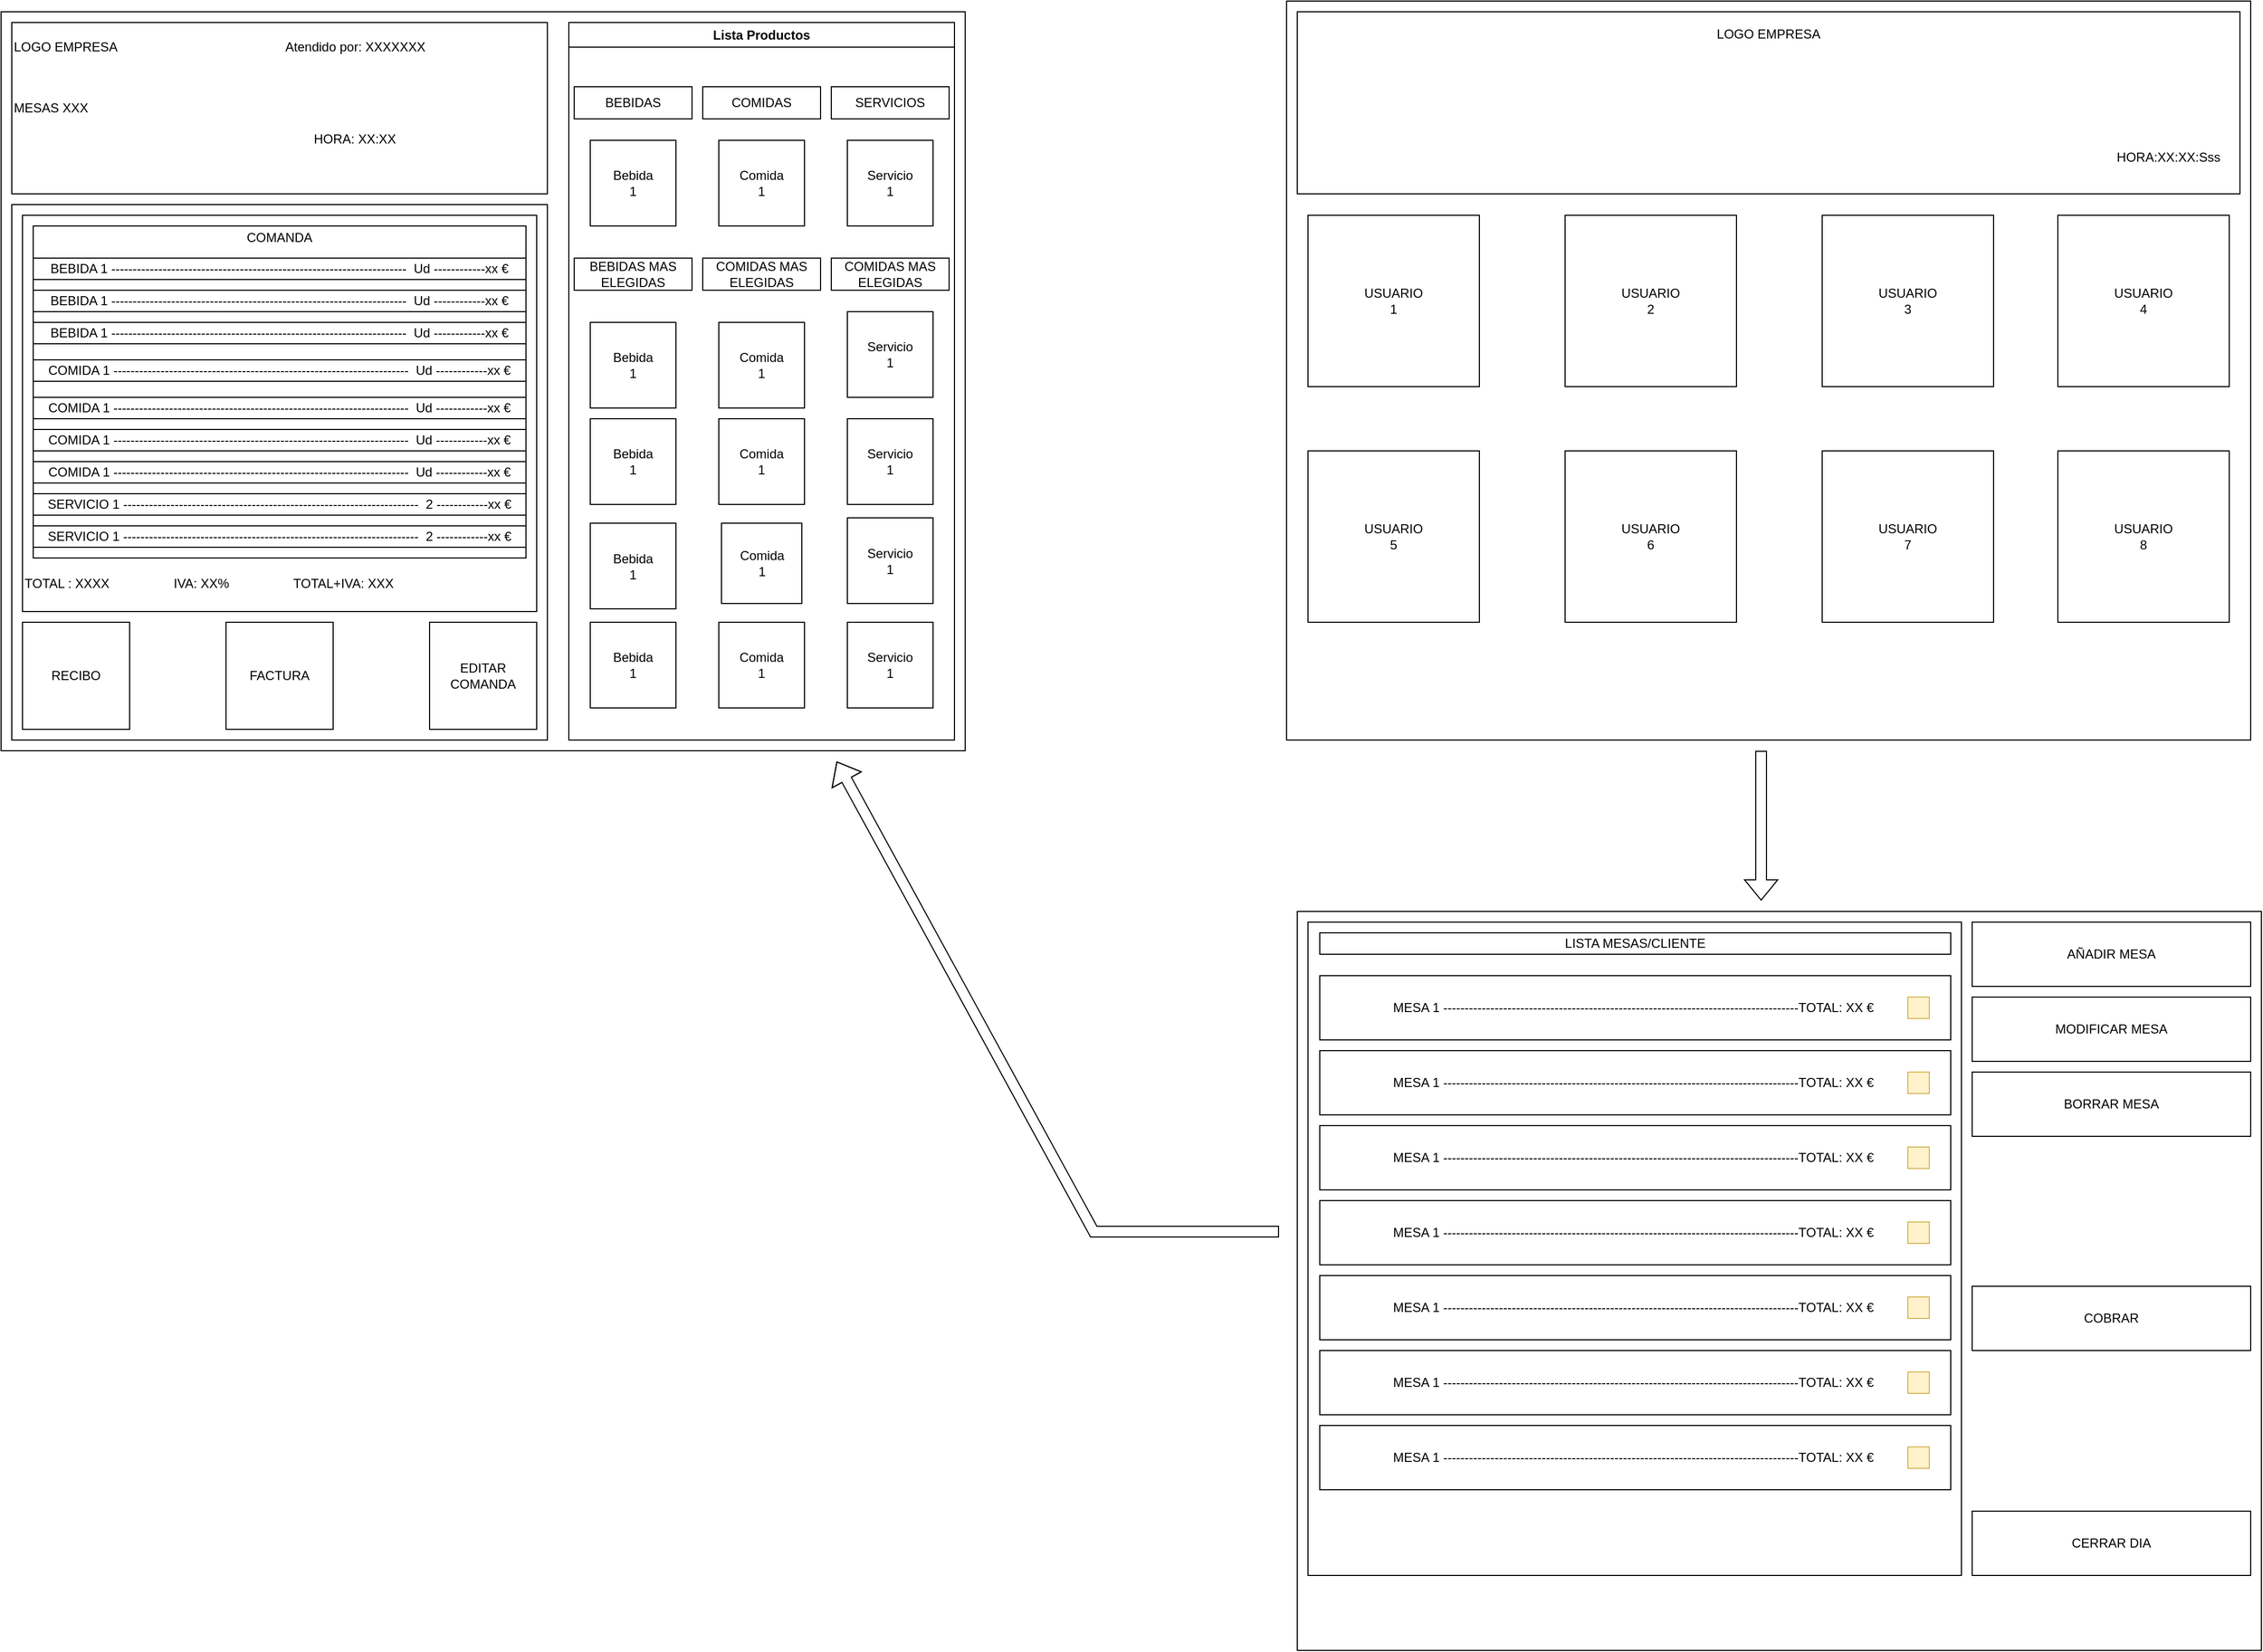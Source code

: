 <mxfile version="25.0.0">
  <diagram name="Página-1" id="6tgcw6o7fmHUCa92gxW-">
    <mxGraphModel dx="2868" dy="1492" grid="1" gridSize="10" guides="1" tooltips="1" connect="1" arrows="1" fold="1" page="1" pageScale="1" pageWidth="827" pageHeight="1169" math="0" shadow="0">
      <root>
        <mxCell id="0" />
        <mxCell id="1" parent="0" />
        <mxCell id="gXYHgQvByhNv6nCS-I8w-2" value="" style="rounded=0;whiteSpace=wrap;html=1;" vertex="1" parent="1">
          <mxGeometry x="10" y="30" width="900" height="690" as="geometry" />
        </mxCell>
        <mxCell id="gXYHgQvByhNv6nCS-I8w-7" value="" style="whiteSpace=wrap;html=1;aspect=fixed;" vertex="1" parent="1">
          <mxGeometry x="20" y="210" width="500" height="500" as="geometry" />
        </mxCell>
        <mxCell id="gXYHgQvByhNv6nCS-I8w-47" value="&lt;div&gt;&lt;br&gt;&lt;/div&gt;&lt;div&gt;&lt;br&gt;&lt;/div&gt;&lt;div&gt;&lt;br&gt;&lt;/div&gt;&lt;div&gt;&lt;br&gt;&lt;/div&gt;&lt;div&gt;&lt;br&gt;&lt;/div&gt;&lt;div&gt;&lt;br&gt;&lt;/div&gt;&lt;div&gt;&lt;br&gt;&lt;/div&gt;&lt;div&gt;&lt;br&gt;&lt;/div&gt;&lt;div&gt;&lt;br&gt;&lt;/div&gt;&lt;div&gt;&lt;br&gt;&lt;/div&gt;&lt;div&gt;&lt;br&gt;&lt;/div&gt;&lt;div&gt;&lt;br&gt;&lt;/div&gt;&lt;div&gt;&lt;br&gt;&lt;/div&gt;&lt;div&gt;&lt;br&gt;&lt;/div&gt;&lt;div&gt;&lt;br&gt;&lt;/div&gt;&lt;div&gt;&lt;br&gt;&lt;/div&gt;&lt;div&gt;&lt;br&gt;&lt;/div&gt;&lt;div&gt;&lt;br&gt;&lt;/div&gt;&lt;div&gt;&lt;br&gt;&lt;/div&gt;&lt;div&gt;&lt;br&gt;&lt;/div&gt;&lt;div&gt;&lt;br&gt;&lt;/div&gt;&lt;div&gt;&lt;br&gt;&lt;/div&gt;TOTAL : XXXX&amp;nbsp; &amp;nbsp; &amp;nbsp; &amp;nbsp; &amp;nbsp; &amp;nbsp; &amp;nbsp; &amp;nbsp; &amp;nbsp; IVA: XX%&amp;nbsp; &amp;nbsp; &amp;nbsp; &amp;nbsp; &amp;nbsp; &amp;nbsp; &amp;nbsp; &amp;nbsp; &amp;nbsp; TOTAL+IVA: XXX&amp;nbsp; &amp;nbsp; &amp;nbsp; &amp;nbsp; &amp;nbsp; &amp;nbsp; &amp;nbsp;&amp;nbsp;" style="rounded=0;whiteSpace=wrap;html=1;align=left;" vertex="1" parent="1">
          <mxGeometry x="30" y="220" width="480" height="370" as="geometry" />
        </mxCell>
        <mxCell id="gXYHgQvByhNv6nCS-I8w-17" value="FACTURA" style="whiteSpace=wrap;html=1;aspect=fixed;" vertex="1" parent="1">
          <mxGeometry x="220" y="600" width="100" height="100" as="geometry" />
        </mxCell>
        <mxCell id="gXYHgQvByhNv6nCS-I8w-18" value="RECIBO" style="whiteSpace=wrap;html=1;aspect=fixed;" vertex="1" parent="1">
          <mxGeometry x="30" y="600" width="100" height="100" as="geometry" />
        </mxCell>
        <mxCell id="gXYHgQvByhNv6nCS-I8w-19" value="EDITAR COMANDA" style="whiteSpace=wrap;html=1;aspect=fixed;" vertex="1" parent="1">
          <mxGeometry x="410" y="600" width="100" height="100" as="geometry" />
        </mxCell>
        <mxCell id="gXYHgQvByhNv6nCS-I8w-26" style="edgeStyle=orthogonalEdgeStyle;rounded=0;orthogonalLoop=1;jettySize=auto;html=1;exitX=0.5;exitY=1;exitDx=0;exitDy=0;" edge="1" parent="1" source="gXYHgQvByhNv6nCS-I8w-7" target="gXYHgQvByhNv6nCS-I8w-7">
          <mxGeometry relative="1" as="geometry" />
        </mxCell>
        <mxCell id="gXYHgQvByhNv6nCS-I8w-27" value="Lista Productos" style="swimlane;whiteSpace=wrap;html=1;" vertex="1" parent="1">
          <mxGeometry x="540" y="40" width="360" height="670" as="geometry" />
        </mxCell>
        <mxCell id="gXYHgQvByhNv6nCS-I8w-30" value="Bebida&lt;div&gt;1&lt;/div&gt;" style="whiteSpace=wrap;html=1;aspect=fixed;" vertex="1" parent="gXYHgQvByhNv6nCS-I8w-27">
          <mxGeometry x="20" y="467.5" width="80" height="80" as="geometry" />
        </mxCell>
        <mxCell id="gXYHgQvByhNv6nCS-I8w-29" value="Bebida&lt;div&gt;1&lt;/div&gt;" style="whiteSpace=wrap;html=1;aspect=fixed;" vertex="1" parent="gXYHgQvByhNv6nCS-I8w-27">
          <mxGeometry x="20" y="280" width="80" height="80" as="geometry" />
        </mxCell>
        <mxCell id="gXYHgQvByhNv6nCS-I8w-36" value="Comida&lt;div&gt;1&lt;/div&gt;" style="whiteSpace=wrap;html=1;aspect=fixed;" vertex="1" parent="gXYHgQvByhNv6nCS-I8w-27">
          <mxGeometry x="142.5" y="467.5" width="75" height="75" as="geometry" />
        </mxCell>
        <mxCell id="gXYHgQvByhNv6nCS-I8w-40" value="Servicio&lt;div&gt;1&lt;/div&gt;" style="whiteSpace=wrap;html=1;aspect=fixed;" vertex="1" parent="gXYHgQvByhNv6nCS-I8w-27">
          <mxGeometry x="260" y="270" width="80" height="80" as="geometry" />
        </mxCell>
        <mxCell id="gXYHgQvByhNv6nCS-I8w-39" value="Servicio&lt;div&gt;1&lt;/div&gt;" style="whiteSpace=wrap;html=1;aspect=fixed;" vertex="1" parent="gXYHgQvByhNv6nCS-I8w-27">
          <mxGeometry x="260" y="462.5" width="80" height="80" as="geometry" />
        </mxCell>
        <mxCell id="gXYHgQvByhNv6nCS-I8w-35" value="Bebida&lt;div&gt;1&lt;/div&gt;" style="whiteSpace=wrap;html=1;aspect=fixed;" vertex="1" parent="gXYHgQvByhNv6nCS-I8w-27">
          <mxGeometry x="20" y="110" width="80" height="80" as="geometry" />
        </mxCell>
        <mxCell id="gXYHgQvByhNv6nCS-I8w-37" value="Comida&lt;div&gt;1&lt;/div&gt;" style="whiteSpace=wrap;html=1;aspect=fixed;" vertex="1" parent="gXYHgQvByhNv6nCS-I8w-27">
          <mxGeometry x="140" y="370" width="80" height="80" as="geometry" />
        </mxCell>
        <mxCell id="gXYHgQvByhNv6nCS-I8w-34" value="Comida&lt;div&gt;1&lt;/div&gt;" style="whiteSpace=wrap;html=1;aspect=fixed;" vertex="1" parent="gXYHgQvByhNv6nCS-I8w-27">
          <mxGeometry x="140" y="110" width="80" height="80" as="geometry" />
        </mxCell>
        <mxCell id="gXYHgQvByhNv6nCS-I8w-38" value="Servicio&lt;div&gt;1&lt;/div&gt;" style="whiteSpace=wrap;html=1;aspect=fixed;" vertex="1" parent="gXYHgQvByhNv6nCS-I8w-27">
          <mxGeometry x="260" y="110" width="80" height="80" as="geometry" />
        </mxCell>
        <mxCell id="gXYHgQvByhNv6nCS-I8w-94" value="COMIDAS" style="rounded=0;whiteSpace=wrap;html=1;" vertex="1" parent="gXYHgQvByhNv6nCS-I8w-27">
          <mxGeometry x="125" y="60" width="110" height="30" as="geometry" />
        </mxCell>
        <mxCell id="gXYHgQvByhNv6nCS-I8w-95" value="SERVICIOS" style="rounded=0;whiteSpace=wrap;html=1;" vertex="1" parent="gXYHgQvByhNv6nCS-I8w-27">
          <mxGeometry x="245" y="60" width="110" height="30" as="geometry" />
        </mxCell>
        <mxCell id="gXYHgQvByhNv6nCS-I8w-96" value="COMIDAS MAS ELEGIDAS" style="rounded=0;whiteSpace=wrap;html=1;" vertex="1" parent="gXYHgQvByhNv6nCS-I8w-27">
          <mxGeometry x="125" y="220" width="110" height="30" as="geometry" />
        </mxCell>
        <mxCell id="gXYHgQvByhNv6nCS-I8w-97" value="COMIDAS MAS ELEGIDAS" style="rounded=0;whiteSpace=wrap;html=1;" vertex="1" parent="gXYHgQvByhNv6nCS-I8w-27">
          <mxGeometry x="245" y="220" width="110" height="30" as="geometry" />
        </mxCell>
        <mxCell id="gXYHgQvByhNv6nCS-I8w-98" value="BEBIDAS MAS ELEGIDAS" style="rounded=0;whiteSpace=wrap;html=1;" vertex="1" parent="gXYHgQvByhNv6nCS-I8w-27">
          <mxGeometry x="5" y="220" width="110" height="30" as="geometry" />
        </mxCell>
        <mxCell id="gXYHgQvByhNv6nCS-I8w-105" value="Bebida&lt;div&gt;1&lt;/div&gt;" style="whiteSpace=wrap;html=1;aspect=fixed;" vertex="1" parent="gXYHgQvByhNv6nCS-I8w-27">
          <mxGeometry x="20" y="370" width="80" height="80" as="geometry" />
        </mxCell>
        <mxCell id="gXYHgQvByhNv6nCS-I8w-106" value="Comida&lt;div&gt;1&lt;/div&gt;" style="whiteSpace=wrap;html=1;aspect=fixed;" vertex="1" parent="gXYHgQvByhNv6nCS-I8w-27">
          <mxGeometry x="140" y="280" width="80" height="80" as="geometry" />
        </mxCell>
        <mxCell id="gXYHgQvByhNv6nCS-I8w-107" value="Servicio&lt;div&gt;1&lt;/div&gt;" style="whiteSpace=wrap;html=1;aspect=fixed;" vertex="1" parent="gXYHgQvByhNv6nCS-I8w-27">
          <mxGeometry x="260" y="370" width="80" height="80" as="geometry" />
        </mxCell>
        <mxCell id="gXYHgQvByhNv6nCS-I8w-93" value="BEBIDAS" style="rounded=0;whiteSpace=wrap;html=1;" vertex="1" parent="gXYHgQvByhNv6nCS-I8w-27">
          <mxGeometry x="5" y="60" width="110" height="30" as="geometry" />
        </mxCell>
        <mxCell id="gXYHgQvByhNv6nCS-I8w-31" value="Bebida&lt;div&gt;1&lt;/div&gt;" style="whiteSpace=wrap;html=1;aspect=fixed;" vertex="1" parent="1">
          <mxGeometry x="560" y="600" width="80" height="80" as="geometry" />
        </mxCell>
        <mxCell id="gXYHgQvByhNv6nCS-I8w-32" value="Servicio&lt;div&gt;1&lt;/div&gt;" style="whiteSpace=wrap;html=1;aspect=fixed;" vertex="1" parent="1">
          <mxGeometry x="800" y="600" width="80" height="80" as="geometry" />
        </mxCell>
        <mxCell id="gXYHgQvByhNv6nCS-I8w-42" value="Comida&lt;div&gt;1&lt;/div&gt;" style="whiteSpace=wrap;html=1;aspect=fixed;" vertex="1" parent="1">
          <mxGeometry x="680" y="600" width="80" height="80" as="geometry" />
        </mxCell>
        <mxCell id="gXYHgQvByhNv6nCS-I8w-49" value="LOGO EMPRESA&amp;nbsp; &amp;nbsp; &amp;nbsp; &amp;nbsp; &amp;nbsp; &amp;nbsp; &amp;nbsp; &amp;nbsp; &amp;nbsp; &amp;nbsp; &amp;nbsp; &amp;nbsp; &amp;nbsp; &amp;nbsp; &amp;nbsp; &amp;nbsp; &amp;nbsp; &amp;nbsp; &amp;nbsp; &amp;nbsp; &amp;nbsp; &amp;nbsp; &amp;nbsp; &amp;nbsp;Atendido por: XXXXXXX&lt;div&gt;&lt;br&gt;&lt;/div&gt;&lt;div&gt;&lt;br&gt;&lt;/div&gt;&lt;div&gt;&lt;br&gt;&lt;/div&gt;&lt;div&gt;MESAS XXX&lt;/div&gt;&lt;div&gt;&lt;br&gt;&lt;/div&gt;&lt;blockquote style=&quot;margin: 0 0 0 40px; border: none; padding: 0px;&quot;&gt;&lt;blockquote style=&quot;margin: 0 0 0 40px; border: none; padding: 0px;&quot;&gt;&lt;blockquote style=&quot;margin: 0 0 0 40px; border: none; padding: 0px;&quot;&gt;&lt;blockquote style=&quot;margin: 0 0 0 40px; border: none; padding: 0px;&quot;&gt;&lt;blockquote style=&quot;margin: 0 0 0 40px; border: none; padding: 0px;&quot;&gt;&lt;blockquote style=&quot;margin: 0 0 0 40px; border: none; padding: 0px;&quot;&gt;&lt;blockquote style=&quot;margin: 0 0 0 40px; border: none; padding: 0px;&quot;&gt;&lt;div&gt;HORA: XX:XX&lt;/div&gt;&lt;/blockquote&gt;&lt;/blockquote&gt;&lt;/blockquote&gt;&lt;/blockquote&gt;&lt;/blockquote&gt;&lt;/blockquote&gt;&lt;/blockquote&gt;&lt;div&gt;&lt;br&gt;&lt;/div&gt;&lt;div&gt;&lt;br&gt;&lt;/div&gt;" style="rounded=0;whiteSpace=wrap;html=1;align=left;" vertex="1" parent="1">
          <mxGeometry x="20" y="40" width="500" height="160" as="geometry" />
        </mxCell>
        <mxCell id="gXYHgQvByhNv6nCS-I8w-50" value="" style="rounded=0;whiteSpace=wrap;html=1;" vertex="1" parent="1">
          <mxGeometry x="1210" y="20" width="900" height="690" as="geometry" />
        </mxCell>
        <mxCell id="gXYHgQvByhNv6nCS-I8w-51" value="LOGO EMPRESA&lt;div&gt;&lt;br&gt;&lt;/div&gt;&lt;div&gt;&lt;br&gt;&lt;/div&gt;&lt;div&gt;&lt;br&gt;&lt;/div&gt;&lt;div&gt;&lt;br&gt;&lt;/div&gt;&lt;div&gt;&lt;br&gt;&lt;/div&gt;&lt;div style=&quot;text-align: left;&quot;&gt;&lt;br&gt;&lt;/div&gt;&lt;div&gt;&lt;br&gt;&lt;/div&gt;&lt;div&gt;&lt;span style=&quot;white-space: pre;&quot;&gt;&#x9;&lt;/span&gt;&lt;span style=&quot;white-space: pre;&quot;&gt;&#x9;&lt;/span&gt;&lt;span style=&quot;white-space: pre;&quot;&gt;&#x9;&lt;/span&gt;&lt;span style=&quot;white-space: pre;&quot;&gt;&#x9;&lt;/span&gt;&lt;span style=&quot;white-space: pre;&quot;&gt;&#x9;&lt;/span&gt;&lt;span style=&quot;white-space: pre;&quot;&gt;&#x9;&lt;/span&gt;&lt;span style=&quot;white-space: pre;&quot;&gt;&#x9;&lt;/span&gt;&lt;span style=&quot;white-space: pre;&quot;&gt;&#x9;&lt;/span&gt;&lt;span style=&quot;white-space: pre;&quot;&gt;&#x9;&lt;/span&gt;&lt;span style=&quot;white-space: pre;&quot;&gt;&#x9;&lt;/span&gt;&lt;span style=&quot;white-space: pre;&quot;&gt;&#x9;&lt;/span&gt;&lt;span style=&quot;white-space: pre;&quot;&gt;&#x9;&lt;/span&gt;&lt;span style=&quot;white-space: pre;&quot;&gt;&#x9;&lt;/span&gt;&lt;span style=&quot;white-space: pre;&quot;&gt;&#x9;&lt;/span&gt;&lt;span style=&quot;white-space: pre;&quot;&gt;&#x9;&lt;/span&gt;&lt;span style=&quot;white-space: pre;&quot;&gt;&#x9;&lt;/span&gt;&lt;span style=&quot;white-space: pre;&quot;&gt;&#x9;&lt;/span&gt;&lt;span style=&quot;white-space: pre;&quot;&gt;&#x9;&lt;/span&gt;&lt;span style=&quot;white-space: pre;&quot;&gt;&#x9;&lt;/span&gt;&lt;span style=&quot;white-space: pre;&quot;&gt;&#x9;&lt;/span&gt;&lt;span style=&quot;white-space: pre;&quot;&gt;&#x9;&lt;/span&gt;&lt;span style=&quot;white-space: pre;&quot;&gt;&#x9;&lt;/span&gt;&lt;span style=&quot;white-space: pre;&quot;&gt;&#x9;&lt;/span&gt;&lt;span style=&quot;white-space: pre;&quot;&gt;&#x9;&lt;/span&gt;&lt;span style=&quot;white-space: pre;&quot;&gt;&#x9;&lt;/span&gt;&lt;span style=&quot;white-space: pre;&quot;&gt;&#x9;&lt;/span&gt;&lt;span style=&quot;white-space: pre;&quot;&gt;&#x9;&lt;/span&gt;&lt;span style=&quot;white-space: pre;&quot;&gt;&#x9;&lt;/span&gt;HORA:XX:XX:Sss&lt;/div&gt;&lt;div style=&quot;padding-top: 0px; padding-right: 0px; padding-left: 0px;&quot;&gt;&lt;br&gt;&lt;/div&gt;" style="rounded=0;whiteSpace=wrap;html=1;" vertex="1" parent="1">
          <mxGeometry x="1220" y="30" width="880" height="170" as="geometry" />
        </mxCell>
        <mxCell id="gXYHgQvByhNv6nCS-I8w-52" value="USUARIO&lt;div&gt;1&lt;/div&gt;" style="whiteSpace=wrap;html=1;aspect=fixed;" vertex="1" parent="1">
          <mxGeometry x="1230" y="220" width="160" height="160" as="geometry" />
        </mxCell>
        <mxCell id="gXYHgQvByhNv6nCS-I8w-53" value="USUARIO&lt;div&gt;2&lt;/div&gt;" style="whiteSpace=wrap;html=1;aspect=fixed;" vertex="1" parent="1">
          <mxGeometry x="1470" y="220" width="160" height="160" as="geometry" />
        </mxCell>
        <mxCell id="gXYHgQvByhNv6nCS-I8w-54" value="USUARIO&lt;div&gt;3&lt;/div&gt;" style="whiteSpace=wrap;html=1;aspect=fixed;" vertex="1" parent="1">
          <mxGeometry x="1710" y="220" width="160" height="160" as="geometry" />
        </mxCell>
        <mxCell id="gXYHgQvByhNv6nCS-I8w-55" value="USUARIO&lt;div&gt;4&lt;/div&gt;" style="whiteSpace=wrap;html=1;aspect=fixed;" vertex="1" parent="1">
          <mxGeometry x="1930" y="220" width="160" height="160" as="geometry" />
        </mxCell>
        <mxCell id="gXYHgQvByhNv6nCS-I8w-56" value="USUARIO&lt;div&gt;5&lt;/div&gt;" style="whiteSpace=wrap;html=1;aspect=fixed;" vertex="1" parent="1">
          <mxGeometry x="1230" y="440" width="160" height="160" as="geometry" />
        </mxCell>
        <mxCell id="gXYHgQvByhNv6nCS-I8w-57" value="USUARIO&lt;div&gt;6&lt;/div&gt;" style="whiteSpace=wrap;html=1;aspect=fixed;" vertex="1" parent="1">
          <mxGeometry x="1470" y="440" width="160" height="160" as="geometry" />
        </mxCell>
        <mxCell id="gXYHgQvByhNv6nCS-I8w-58" value="USUARIO&lt;div&gt;8&lt;/div&gt;" style="whiteSpace=wrap;html=1;aspect=fixed;" vertex="1" parent="1">
          <mxGeometry x="1930" y="440" width="160" height="160" as="geometry" />
        </mxCell>
        <mxCell id="gXYHgQvByhNv6nCS-I8w-59" value="USUARIO&lt;div&gt;7&lt;/div&gt;" style="whiteSpace=wrap;html=1;aspect=fixed;" vertex="1" parent="1">
          <mxGeometry x="1710" y="440" width="160" height="160" as="geometry" />
        </mxCell>
        <mxCell id="gXYHgQvByhNv6nCS-I8w-60" value="" style="shape=flexArrow;endArrow=classic;html=1;rounded=0;" edge="1" parent="1">
          <mxGeometry width="50" height="50" relative="1" as="geometry">
            <mxPoint x="1653" y="720" as="sourcePoint" />
            <mxPoint x="1653" y="860" as="targetPoint" />
          </mxGeometry>
        </mxCell>
        <mxCell id="gXYHgQvByhNv6nCS-I8w-61" value="" style="rounded=0;whiteSpace=wrap;html=1;" vertex="1" parent="1">
          <mxGeometry x="1220" y="870" width="900" height="690" as="geometry" />
        </mxCell>
        <mxCell id="gXYHgQvByhNv6nCS-I8w-62" value="" style="whiteSpace=wrap;html=1;aspect=fixed;" vertex="1" parent="1">
          <mxGeometry x="1230" y="880" width="610" height="610" as="geometry" />
        </mxCell>
        <mxCell id="gXYHgQvByhNv6nCS-I8w-63" value="AÑADIR MESA" style="rounded=0;whiteSpace=wrap;html=1;" vertex="1" parent="1">
          <mxGeometry x="1850" y="880" width="260" height="60" as="geometry" />
        </mxCell>
        <mxCell id="gXYHgQvByhNv6nCS-I8w-64" value="BORRAR MESA" style="rounded=0;whiteSpace=wrap;html=1;" vertex="1" parent="1">
          <mxGeometry x="1850" y="1020" width="260" height="60" as="geometry" />
        </mxCell>
        <mxCell id="gXYHgQvByhNv6nCS-I8w-65" value="MODIFICAR MESA" style="rounded=0;whiteSpace=wrap;html=1;" vertex="1" parent="1">
          <mxGeometry x="1850" y="950" width="260" height="60" as="geometry" />
        </mxCell>
        <mxCell id="gXYHgQvByhNv6nCS-I8w-66" value="CERRAR DIA" style="rounded=0;whiteSpace=wrap;html=1;" vertex="1" parent="1">
          <mxGeometry x="1850" y="1430" width="260" height="60" as="geometry" />
        </mxCell>
        <mxCell id="gXYHgQvByhNv6nCS-I8w-67" value="LISTA MESAS/CLIENTE" style="rounded=0;whiteSpace=wrap;html=1;" vertex="1" parent="1">
          <mxGeometry x="1241" y="890" width="589" height="20" as="geometry" />
        </mxCell>
        <mxCell id="gXYHgQvByhNv6nCS-I8w-68" value="MESA 1 -----------------------------------------------------------------------------------TOTAL: XX €&amp;nbsp;" style="rounded=0;whiteSpace=wrap;html=1;" vertex="1" parent="1">
          <mxGeometry x="1241" y="930" width="589" height="60" as="geometry" />
        </mxCell>
        <mxCell id="gXYHgQvByhNv6nCS-I8w-69" value="MESA 1 -----------------------------------------------------------------------------------TOTAL: XX €&amp;nbsp;" style="rounded=0;whiteSpace=wrap;html=1;" vertex="1" parent="1">
          <mxGeometry x="1241" y="1000" width="589" height="60" as="geometry" />
        </mxCell>
        <mxCell id="gXYHgQvByhNv6nCS-I8w-70" value="MESA 1 -----------------------------------------------------------------------------------TOTAL: XX €&amp;nbsp;" style="rounded=0;whiteSpace=wrap;html=1;" vertex="1" parent="1">
          <mxGeometry x="1241" y="1070" width="589" height="60" as="geometry" />
        </mxCell>
        <mxCell id="gXYHgQvByhNv6nCS-I8w-71" value="MESA 1 -----------------------------------------------------------------------------------TOTAL: XX €&amp;nbsp;" style="rounded=0;whiteSpace=wrap;html=1;" vertex="1" parent="1">
          <mxGeometry x="1241" y="1140" width="589" height="60" as="geometry" />
        </mxCell>
        <mxCell id="gXYHgQvByhNv6nCS-I8w-72" value="MESA 1 -----------------------------------------------------------------------------------TOTAL: XX €&amp;nbsp;" style="rounded=0;whiteSpace=wrap;html=1;" vertex="1" parent="1">
          <mxGeometry x="1241" y="1210" width="589" height="60" as="geometry" />
        </mxCell>
        <mxCell id="gXYHgQvByhNv6nCS-I8w-73" value="MESA 1 -----------------------------------------------------------------------------------TOTAL: XX €&amp;nbsp;" style="rounded=0;whiteSpace=wrap;html=1;" vertex="1" parent="1">
          <mxGeometry x="1241" y="1280" width="589" height="60" as="geometry" />
        </mxCell>
        <mxCell id="gXYHgQvByhNv6nCS-I8w-74" value="MESA 1 -----------------------------------------------------------------------------------TOTAL: XX €&amp;nbsp;" style="rounded=0;whiteSpace=wrap;html=1;" vertex="1" parent="1">
          <mxGeometry x="1241" y="1350" width="589" height="60" as="geometry" />
        </mxCell>
        <mxCell id="gXYHgQvByhNv6nCS-I8w-75" value="" style="whiteSpace=wrap;html=1;aspect=fixed;fillColor=#fff2cc;strokeColor=#d6b656;" vertex="1" parent="1">
          <mxGeometry x="1790" y="950" width="20" height="20" as="geometry" />
        </mxCell>
        <mxCell id="gXYHgQvByhNv6nCS-I8w-76" value="" style="whiteSpace=wrap;html=1;aspect=fixed;fillColor=#fff2cc;strokeColor=#d6b656;" vertex="1" parent="1">
          <mxGeometry x="1790" y="1020" width="20" height="20" as="geometry" />
        </mxCell>
        <mxCell id="gXYHgQvByhNv6nCS-I8w-77" value="" style="whiteSpace=wrap;html=1;aspect=fixed;" vertex="1" parent="1">
          <mxGeometry x="1790" y="1090" width="20" height="20" as="geometry" />
        </mxCell>
        <mxCell id="gXYHgQvByhNv6nCS-I8w-78" value="" style="whiteSpace=wrap;html=1;aspect=fixed;" vertex="1" parent="1">
          <mxGeometry x="1790" y="1160" width="20" height="20" as="geometry" />
        </mxCell>
        <mxCell id="gXYHgQvByhNv6nCS-I8w-79" value="" style="whiteSpace=wrap;html=1;aspect=fixed;" vertex="1" parent="1">
          <mxGeometry x="1790" y="1230" width="20" height="20" as="geometry" />
        </mxCell>
        <mxCell id="gXYHgQvByhNv6nCS-I8w-80" value="" style="whiteSpace=wrap;html=1;aspect=fixed;" vertex="1" parent="1">
          <mxGeometry x="1790" y="1300" width="20" height="20" as="geometry" />
        </mxCell>
        <mxCell id="gXYHgQvByhNv6nCS-I8w-81" value="" style="whiteSpace=wrap;html=1;aspect=fixed;" vertex="1" parent="1">
          <mxGeometry x="1790" y="1370" width="20" height="20" as="geometry" />
        </mxCell>
        <mxCell id="gXYHgQvByhNv6nCS-I8w-82" value="COMANDA&lt;div&gt;&lt;br&gt;&lt;/div&gt;&lt;div&gt;&lt;br&gt;&lt;/div&gt;&lt;div&gt;&lt;br&gt;&lt;/div&gt;&lt;div&gt;&lt;br&gt;&lt;/div&gt;&lt;div&gt;&lt;br&gt;&lt;/div&gt;&lt;div&gt;&lt;br&gt;&lt;/div&gt;&lt;div&gt;&lt;br&gt;&lt;/div&gt;&lt;div&gt;&lt;br&gt;&lt;/div&gt;&lt;div&gt;&lt;br&gt;&lt;/div&gt;&lt;div&gt;&lt;br&gt;&lt;/div&gt;&lt;div&gt;&lt;br&gt;&lt;/div&gt;&lt;div&gt;&lt;br&gt;&lt;/div&gt;&lt;div&gt;&lt;br&gt;&lt;/div&gt;&lt;div&gt;&lt;br&gt;&lt;/div&gt;&lt;div&gt;&lt;br&gt;&lt;/div&gt;&lt;div&gt;&lt;br&gt;&lt;/div&gt;&lt;div&gt;&lt;br&gt;&lt;/div&gt;&lt;div&gt;&lt;br&gt;&lt;/div&gt;&lt;div&gt;&lt;br&gt;&lt;/div&gt;&lt;div&gt;&lt;br&gt;&lt;/div&gt;" style="rounded=0;whiteSpace=wrap;html=1;" vertex="1" parent="1">
          <mxGeometry x="40" y="230" width="460" height="310" as="geometry" />
        </mxCell>
        <mxCell id="gXYHgQvByhNv6nCS-I8w-83" value="BEBIDA 1 ---------------------------------------------------------------------&amp;nbsp; Ud ------------xx €&lt;span style=&quot;color: rgba(0, 0, 0, 0); font-family: monospace; font-size: 0px; text-align: start; text-wrap-mode: nowrap;&quot;&gt;%3CmxGraphModel%3E%3Croot%3E%3CmxCell%20id%3D%220%22%2F%3E%3CmxCell%20id%3D%221%22%20parent%3D%220%22%2F%3E%3CmxCell%20id%3D%222%22%20value%3D%22COMANDA%22%20style%3D%22rounded%3D0%3BwhiteSpace%3Dwrap%3Bhtml%3D1%3B%22%20vertex%3D%221%22%20parent%3D%221%22%3E%3CmxGeometry%20x%3D%2240%22%20y%3D%22230%22%20width%3D%22460%22%20height%3D%2220%22%20as%3D%22geometry%22%2F%3E%3C%2FmxCell%3E%3C%2Froot%3E%3C%2FmxGraphModel%3E&lt;/span&gt;" style="rounded=0;whiteSpace=wrap;html=1;" vertex="1" parent="1">
          <mxGeometry x="40" y="260" width="460" height="20" as="geometry" />
        </mxCell>
        <mxCell id="gXYHgQvByhNv6nCS-I8w-84" value="BEBIDA 1 ---------------------------------------------------------------------&amp;nbsp; Ud ------------xx €&lt;span style=&quot;text-wrap-mode: nowrap; color: rgba(0, 0, 0, 0); font-family: monospace; font-size: 0px; text-align: start;&quot;&gt;%3CmxGraphModel%3E%3Croot%3E%3CmxCell%20id%3D%220%22%2F%3E%3CmxCell%20id%3D%221%22%20parent%3D%220%22%2F%3E%3CmxCell%20id%3D%222%22%20value%3D%22COMANDA%22%20style%3D%22rounded%3D0%3BwhiteSpace%3Dwrap%3Bhtml%3D1%3B%22%20vertex%3D%221%22%20parent%3D%221%22%3E%3CmxGeometry%20x%3D%2240%22%20y%3D%22230%22%20width%3D%22460%22%20height%3D%2220%22%20as%3D%22geometry%22%2F%3E%3C%2FmxCell%3E%3C%2Froot%3E%3C%2FmxGraphModel%3E&lt;/span&gt;" style="rounded=0;whiteSpace=wrap;html=1;" vertex="1" parent="1">
          <mxGeometry x="40" y="290" width="460" height="20" as="geometry" />
        </mxCell>
        <mxCell id="gXYHgQvByhNv6nCS-I8w-85" value="BEBIDA 1 ---------------------------------------------------------------------&amp;nbsp; Ud ------------xx €&lt;span style=&quot;text-wrap-mode: nowrap; color: rgba(0, 0, 0, 0); font-family: monospace; font-size: 0px; text-align: start;&quot;&gt;%3CmxGraphModel%3E%3Croot%3E%3CmxCell%20id%3D%220%22%2F%3E%3CmxCell%20id%3D%221%22%20parent%3D%220%22%2F%3E%3CmxCell%20id%3D%222%22%20value%3D%22COMANDA%22%20style%3D%22rounded%3D0%3BwhiteSpace%3Dwrap%3Bhtml%3D1%3B%22%20vertex%3D%221%22%20parent%3D%221%22%3E%3CmxGeometry%20x%3D%2240%22%20y%3D%22230%22%20width%3D%22460%22%20height%3D%2220%22%20as%3D%22geometry%22%2F%3E%3C%2FmxCell%3E%3C%2Froot%3E%3C%2FmxGraphModel%3E&lt;/span&gt;" style="rounded=0;whiteSpace=wrap;html=1;" vertex="1" parent="1">
          <mxGeometry x="40" y="320" width="460" height="20" as="geometry" />
        </mxCell>
        <mxCell id="gXYHgQvByhNv6nCS-I8w-86" value="COMIDA 1 ---------------------------------------------------------------------&amp;nbsp; Ud ------------xx €&lt;span style=&quot;text-wrap-mode: nowrap; color: rgba(0, 0, 0, 0); font-family: monospace; font-size: 0px; text-align: start;&quot;&gt;%3CmxGraphModel%3E%3Croot%3E%3CmxCell%20id%3D%220%22%2F%3E%3CmxCell%20id%3D%221%22%20parent%3D%220%22%2F%3E%3CmxCell%20id%3D%222%22%20value%3D%22COMANDA%22%20style%3D%22rounded%3D0%3BwhiteSpace%3Dwrap%3Bhtml%3D1%3B%22%20vertex%3D%221%22%20parent%3D%221%22%3E%3CmxGeometry%20x%3D%2240%22%20y%3D%22230%22%20width%3D%22460%22%20height%3D%2220%22%20as%3D%22geometry%22%2F%3E%3C%2FmxCell%3E%3C%2Froot%3E%3C%2FmxGraphModel%3E&lt;/span&gt;" style="rounded=0;whiteSpace=wrap;html=1;" vertex="1" parent="1">
          <mxGeometry x="40" y="355" width="460" height="20" as="geometry" />
        </mxCell>
        <mxCell id="gXYHgQvByhNv6nCS-I8w-87" value="COMIDA 1 ---------------------------------------------------------------------&amp;nbsp; Ud ------------xx €&lt;span style=&quot;text-wrap-mode: nowrap; color: rgba(0, 0, 0, 0); font-family: monospace; font-size: 0px; text-align: start;&quot;&gt;%3CmxGraphModel%3E%3Croot%3E%3CmxCell%20id%3D%220%22%2F%3E%3CmxCell%20id%3D%221%22%20parent%3D%220%22%2F%3E%3CmxCell%20id%3D%222%22%20value%3D%22COMANDA%22%20style%3D%22rounded%3D0%3BwhiteSpace%3Dwrap%3Bhtml%3D1%3B%22%20vertex%3D%221%22%20parent%3D%221%22%3E%3CmxGeometry%20x%3D%2240%22%20y%3D%22230%22%20width%3D%22460%22%20height%3D%2220%22%20as%3D%22geometry%22%2F%3E%3C%2FmxCell%3E%3C%2Froot%3E%3C%2FmxGraphModel%3E&lt;/span&gt;" style="rounded=0;whiteSpace=wrap;html=1;" vertex="1" parent="1">
          <mxGeometry x="40" y="390" width="460" height="20" as="geometry" />
        </mxCell>
        <mxCell id="gXYHgQvByhNv6nCS-I8w-88" value="COMIDA 1 ---------------------------------------------------------------------&amp;nbsp; Ud ------------xx €&lt;span style=&quot;text-wrap-mode: nowrap; color: rgba(0, 0, 0, 0); font-family: monospace; font-size: 0px; text-align: start;&quot;&gt;%3CmxGraphModel%3E%3Croot%3E%3CmxCell%20id%3D%220%22%2F%3E%3CmxCell%20id%3D%221%22%20parent%3D%220%22%2F%3E%3CmxCell%20id%3D%222%22%20value%3D%22COMANDA%22%20style%3D%22rounded%3D0%3BwhiteSpace%3Dwrap%3Bhtml%3D1%3B%22%20vertex%3D%221%22%20parent%3D%221%22%3E%3CmxGeometry%20x%3D%2240%22%20y%3D%22230%22%20width%3D%22460%22%20height%3D%2220%22%20as%3D%22geometry%22%2F%3E%3C%2FmxCell%3E%3C%2Froot%3E%3C%2FmxGraphModel%3E&lt;/span&gt;" style="rounded=0;whiteSpace=wrap;html=1;" vertex="1" parent="1">
          <mxGeometry x="40" y="420" width="460" height="20" as="geometry" />
        </mxCell>
        <mxCell id="gXYHgQvByhNv6nCS-I8w-89" value="COMIDA 1 ---------------------------------------------------------------------&amp;nbsp; Ud ------------xx €&lt;span style=&quot;text-wrap-mode: nowrap; color: rgba(0, 0, 0, 0); font-family: monospace; font-size: 0px; text-align: start;&quot;&gt;%3CmxGraphModel%3E%3Croot%3E%3CmxCell%20id%3D%220%22%2F%3E%3CmxCell%20id%3D%221%22%20parent%3D%220%22%2F%3E%3CmxCell%20id%3D%222%22%20value%3D%22COMANDA%22%20style%3D%22rounded%3D0%3BwhiteSpace%3Dwrap%3Bhtml%3D1%3B%22%20vertex%3D%221%22%20parent%3D%221%22%3E%3CmxGeometry%20x%3D%2240%22%20y%3D%22230%22%20width%3D%22460%22%20height%3D%2220%22%20as%3D%22geometry%22%2F%3E%3C%2FmxCell%3E%3C%2Froot%3E%3C%2FmxGraphModel%3E&lt;/span&gt;" style="rounded=0;whiteSpace=wrap;html=1;" vertex="1" parent="1">
          <mxGeometry x="40" y="450" width="460" height="20" as="geometry" />
        </mxCell>
        <mxCell id="gXYHgQvByhNv6nCS-I8w-90" value="SERVICIO 1 ---------------------------------------------------------------------&amp;nbsp; 2 ------------xx €&lt;span style=&quot;color: rgba(0, 0, 0, 0); font-family: monospace; font-size: 0px; text-align: start; text-wrap-mode: nowrap;&quot;&gt;%3CmxGraphModel%3E%3Croot%3E%3CmxCell%20id%3D%220%22%2F%3E%3CmxCell%20id%3D%221%22%20parent%3D%220%22%2F%3E%3CmxCell%20id%3D%222%22%20value%3D%22COMANDA%22%20style%3D%22rounded%3D0%3BwhiteSpace%3Dwrap%3Bhtml%3D1%3B%22%20vertex%3D%221%22%20parent%3D%221%22%3E%3CmxGeometry%20x%3D%2240%22%20y%3D%22230%22%20width%3D%22460%22%20height%3D%2220%22%20as%3D%22geometry%22%2F%3E%3C%2FmxCell%3E%3C%2Froot%3E%3C%2FmxGraphModel%3E&lt;/span&gt;" style="rounded=0;whiteSpace=wrap;html=1;" vertex="1" parent="1">
          <mxGeometry x="40" y="480" width="460" height="20" as="geometry" />
        </mxCell>
        <mxCell id="gXYHgQvByhNv6nCS-I8w-91" value="SERVICIO 1 ---------------------------------------------------------------------&amp;nbsp; 2 ------------xx €&lt;span style=&quot;text-wrap-mode: nowrap; color: rgba(0, 0, 0, 0); font-family: monospace; font-size: 0px; text-align: start;&quot;&gt;%3CmxGraphModel%3E%3Croot%3E%3CmxCell%20id%3D%220%22%2F%3E%3CmxCell%20id%3D%221%22%20parent%3D%220%22%2F%3E%3CmxCell%20id%3D%222%22%20value%3D%22COMANDA%22%20style%3D%22rounded%3D0%3BwhiteSpace%3Dwrap%3Bhtml%3D1%3B%22%20vertex%3D%221%22%20parent%3D%221%22%3E%3CmxGeometry%20x%3D%2240%22%20y%3D%22230%22%20width%3D%22460%22%20height%3D%2220%22%20as%3D%22geometry%22%2F%3E%3C%2FmxCell%3E%3C%2Froot%3E%3C%2FmxGraphModel%3E&lt;/span&gt;" style="rounded=0;whiteSpace=wrap;html=1;" vertex="1" parent="1">
          <mxGeometry x="40" y="510" width="460" height="20" as="geometry" />
        </mxCell>
        <mxCell id="gXYHgQvByhNv6nCS-I8w-92" value="" style="shape=flexArrow;endArrow=classic;html=1;rounded=0;" edge="1" parent="1">
          <mxGeometry width="50" height="50" relative="1" as="geometry">
            <mxPoint x="1203" y="1169" as="sourcePoint" />
            <mxPoint x="790" y="730" as="targetPoint" />
            <Array as="points">
              <mxPoint x="1030" y="1169" />
            </Array>
          </mxGeometry>
        </mxCell>
        <mxCell id="gXYHgQvByhNv6nCS-I8w-99" value="COBRAR" style="rounded=0;whiteSpace=wrap;html=1;" vertex="1" parent="1">
          <mxGeometry x="1850" y="1220" width="260" height="60" as="geometry" />
        </mxCell>
        <mxCell id="gXYHgQvByhNv6nCS-I8w-100" value="" style="whiteSpace=wrap;html=1;aspect=fixed;fillColor=#fff2cc;strokeColor=#d6b656;" vertex="1" parent="1">
          <mxGeometry x="1790" y="1090" width="20" height="20" as="geometry" />
        </mxCell>
        <mxCell id="gXYHgQvByhNv6nCS-I8w-101" value="" style="whiteSpace=wrap;html=1;aspect=fixed;fillColor=#fff2cc;strokeColor=#d6b656;" vertex="1" parent="1">
          <mxGeometry x="1790" y="1160" width="20" height="20" as="geometry" />
        </mxCell>
        <mxCell id="gXYHgQvByhNv6nCS-I8w-102" value="" style="whiteSpace=wrap;html=1;aspect=fixed;fillColor=#fff2cc;strokeColor=#d6b656;" vertex="1" parent="1">
          <mxGeometry x="1790" y="1230" width="20" height="20" as="geometry" />
        </mxCell>
        <mxCell id="gXYHgQvByhNv6nCS-I8w-103" value="" style="whiteSpace=wrap;html=1;aspect=fixed;fillColor=#fff2cc;strokeColor=#d6b656;" vertex="1" parent="1">
          <mxGeometry x="1790" y="1300" width="20" height="20" as="geometry" />
        </mxCell>
        <mxCell id="gXYHgQvByhNv6nCS-I8w-104" value="" style="whiteSpace=wrap;html=1;aspect=fixed;fillColor=#fff2cc;strokeColor=#d6b656;" vertex="1" parent="1">
          <mxGeometry x="1790" y="1370" width="20" height="20" as="geometry" />
        </mxCell>
      </root>
    </mxGraphModel>
  </diagram>
</mxfile>
